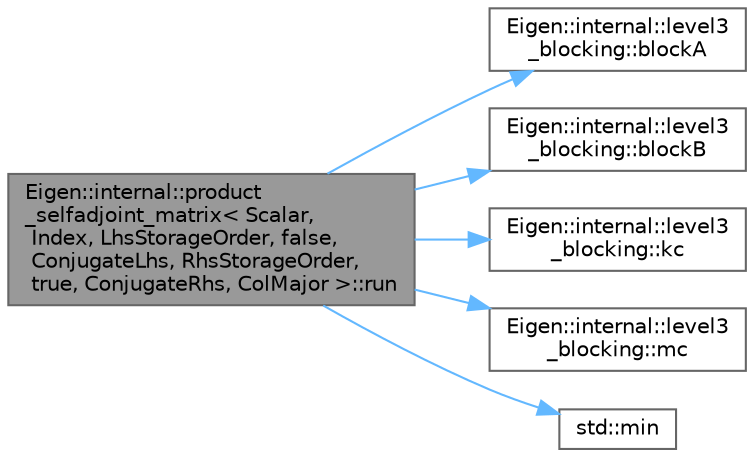 digraph "Eigen::internal::product_selfadjoint_matrix&lt; Scalar, Index, LhsStorageOrder, false, ConjugateLhs, RhsStorageOrder, true, ConjugateRhs, ColMajor &gt;::run"
{
 // LATEX_PDF_SIZE
  bgcolor="transparent";
  edge [fontname=Helvetica,fontsize=10,labelfontname=Helvetica,labelfontsize=10];
  node [fontname=Helvetica,fontsize=10,shape=box,height=0.2,width=0.4];
  rankdir="LR";
  Node1 [id="Node000001",label="Eigen::internal::product\l_selfadjoint_matrix\< Scalar,\l Index, LhsStorageOrder, false,\l ConjugateLhs, RhsStorageOrder,\l true, ConjugateRhs, ColMajor \>::run",height=0.2,width=0.4,color="gray40", fillcolor="grey60", style="filled", fontcolor="black",tooltip=" "];
  Node1 -> Node2 [id="edge1_Node000001_Node000002",color="steelblue1",style="solid",tooltip=" "];
  Node2 [id="Node000002",label="Eigen::internal::level3\l_blocking::blockA",height=0.2,width=0.4,color="grey40", fillcolor="white", style="filled",URL="$class_eigen_1_1internal_1_1level3__blocking.html#ac30a1136915526882fa153bda28ad5b5",tooltip=" "];
  Node1 -> Node3 [id="edge2_Node000001_Node000003",color="steelblue1",style="solid",tooltip=" "];
  Node3 [id="Node000003",label="Eigen::internal::level3\l_blocking::blockB",height=0.2,width=0.4,color="grey40", fillcolor="white", style="filled",URL="$class_eigen_1_1internal_1_1level3__blocking.html#a12c88d4bc6a4da1787da32044b3c2dab",tooltip=" "];
  Node1 -> Node4 [id="edge3_Node000001_Node000004",color="steelblue1",style="solid",tooltip=" "];
  Node4 [id="Node000004",label="Eigen::internal::level3\l_blocking::kc",height=0.2,width=0.4,color="grey40", fillcolor="white", style="filled",URL="$class_eigen_1_1internal_1_1level3__blocking.html#a2348863b8e4618d9cf28ac3274320959",tooltip=" "];
  Node1 -> Node5 [id="edge4_Node000001_Node000005",color="steelblue1",style="solid",tooltip=" "];
  Node5 [id="Node000005",label="Eigen::internal::level3\l_blocking::mc",height=0.2,width=0.4,color="grey40", fillcolor="white", style="filled",URL="$class_eigen_1_1internal_1_1level3__blocking.html#a42652281565b0d88009c6a2c69a61b90",tooltip=" "];
  Node1 -> Node6 [id="edge5_Node000001_Node000006",color="steelblue1",style="solid",tooltip=" "];
  Node6 [id="Node000006",label="std::min",height=0.2,width=0.4,color="grey40", fillcolor="white", style="filled",URL="$namespacestd.html#ac7b9885417769949d76890454b6d072e",tooltip=" "];
}
